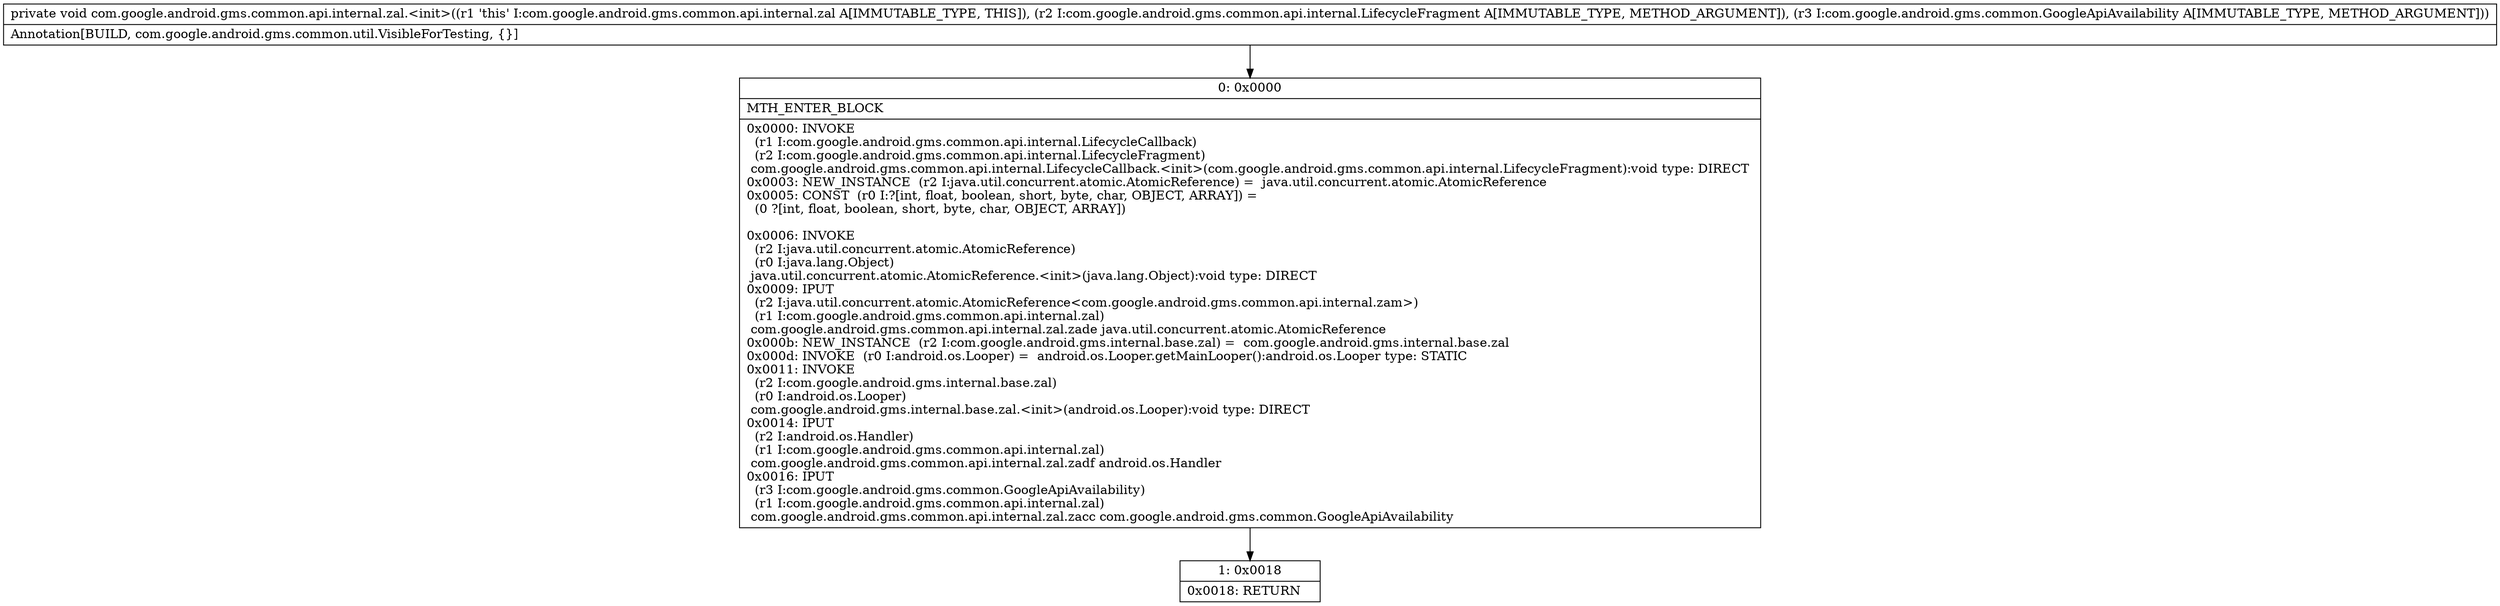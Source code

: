 digraph "CFG forcom.google.android.gms.common.api.internal.zal.\<init\>(Lcom\/google\/android\/gms\/common\/api\/internal\/LifecycleFragment;Lcom\/google\/android\/gms\/common\/GoogleApiAvailability;)V" {
Node_0 [shape=record,label="{0\:\ 0x0000|MTH_ENTER_BLOCK\l|0x0000: INVOKE  \l  (r1 I:com.google.android.gms.common.api.internal.LifecycleCallback)\l  (r2 I:com.google.android.gms.common.api.internal.LifecycleFragment)\l com.google.android.gms.common.api.internal.LifecycleCallback.\<init\>(com.google.android.gms.common.api.internal.LifecycleFragment):void type: DIRECT \l0x0003: NEW_INSTANCE  (r2 I:java.util.concurrent.atomic.AtomicReference) =  java.util.concurrent.atomic.AtomicReference \l0x0005: CONST  (r0 I:?[int, float, boolean, short, byte, char, OBJECT, ARRAY]) = \l  (0 ?[int, float, boolean, short, byte, char, OBJECT, ARRAY])\l \l0x0006: INVOKE  \l  (r2 I:java.util.concurrent.atomic.AtomicReference)\l  (r0 I:java.lang.Object)\l java.util.concurrent.atomic.AtomicReference.\<init\>(java.lang.Object):void type: DIRECT \l0x0009: IPUT  \l  (r2 I:java.util.concurrent.atomic.AtomicReference\<com.google.android.gms.common.api.internal.zam\>)\l  (r1 I:com.google.android.gms.common.api.internal.zal)\l com.google.android.gms.common.api.internal.zal.zade java.util.concurrent.atomic.AtomicReference \l0x000b: NEW_INSTANCE  (r2 I:com.google.android.gms.internal.base.zal) =  com.google.android.gms.internal.base.zal \l0x000d: INVOKE  (r0 I:android.os.Looper) =  android.os.Looper.getMainLooper():android.os.Looper type: STATIC \l0x0011: INVOKE  \l  (r2 I:com.google.android.gms.internal.base.zal)\l  (r0 I:android.os.Looper)\l com.google.android.gms.internal.base.zal.\<init\>(android.os.Looper):void type: DIRECT \l0x0014: IPUT  \l  (r2 I:android.os.Handler)\l  (r1 I:com.google.android.gms.common.api.internal.zal)\l com.google.android.gms.common.api.internal.zal.zadf android.os.Handler \l0x0016: IPUT  \l  (r3 I:com.google.android.gms.common.GoogleApiAvailability)\l  (r1 I:com.google.android.gms.common.api.internal.zal)\l com.google.android.gms.common.api.internal.zal.zacc com.google.android.gms.common.GoogleApiAvailability \l}"];
Node_1 [shape=record,label="{1\:\ 0x0018|0x0018: RETURN   \l}"];
MethodNode[shape=record,label="{private void com.google.android.gms.common.api.internal.zal.\<init\>((r1 'this' I:com.google.android.gms.common.api.internal.zal A[IMMUTABLE_TYPE, THIS]), (r2 I:com.google.android.gms.common.api.internal.LifecycleFragment A[IMMUTABLE_TYPE, METHOD_ARGUMENT]), (r3 I:com.google.android.gms.common.GoogleApiAvailability A[IMMUTABLE_TYPE, METHOD_ARGUMENT]))  | Annotation[BUILD, com.google.android.gms.common.util.VisibleForTesting, \{\}]\l}"];
MethodNode -> Node_0;
Node_0 -> Node_1;
}

